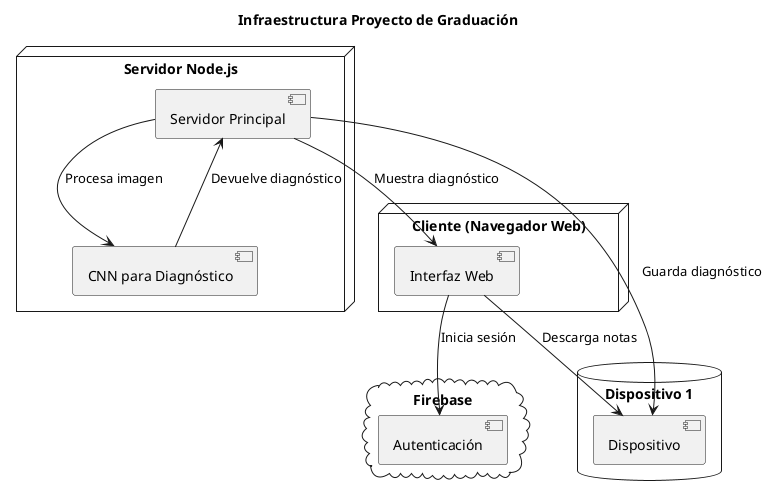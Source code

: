 @startuml c
title Infraestructura Proyecto de Graduación 

cloud "Firebase" {
    [Autenticación]
}

node "Cliente (Navegador Web)" {
    [Interfaz Web]
}

node "Servidor Node.js" {
    [Servidor Principal]
    [CNN para Diagnóstico]
}

database "Dispositivo 1" {
    [Dispositivo]
}

[Interfaz Web] --> [Autenticación] : Inicia sesión
 
[Servidor Principal] --> [CNN para Diagnóstico] : Procesa imagen
[CNN para Diagnóstico] --> [Servidor Principal] : Devuelve diagnóstico
[Servidor Principal] --> [Interfaz Web] : Muestra diagnóstico
[Servidor Principal] --> [Dispositivo] : Guarda diagnóstico
[Interfaz Web] --> [Dispositivo] : Descarga notas

@enduml
